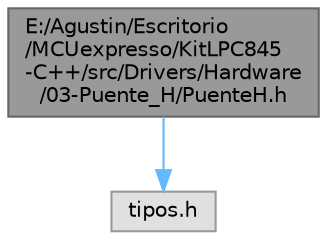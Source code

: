 digraph "E:/Agustin/Escritorio/MCUexpresso/KitLPC845-C++/src/Drivers/Hardware/03-Puente_H/PuenteH.h"
{
 // LATEX_PDF_SIZE
  bgcolor="transparent";
  edge [fontname=Helvetica,fontsize=10,labelfontname=Helvetica,labelfontsize=10];
  node [fontname=Helvetica,fontsize=10,shape=box,height=0.2,width=0.4];
  Node1 [id="Node000001",label="E:/Agustin/Escritorio\l/MCUexpresso/KitLPC845\l-C++/src/Drivers/Hardware\l/03-Puente_H/PuenteH.h",height=0.2,width=0.4,color="gray40", fillcolor="grey60", style="filled", fontcolor="black",tooltip="Clase base para objetos del tipo Puente H."];
  Node1 -> Node2 [id="edge2_Node000001_Node000002",color="steelblue1",style="solid",tooltip=" "];
  Node2 [id="Node000002",label="tipos.h",height=0.2,width=0.4,color="grey60", fillcolor="#E0E0E0", style="filled",tooltip=" "];
}
